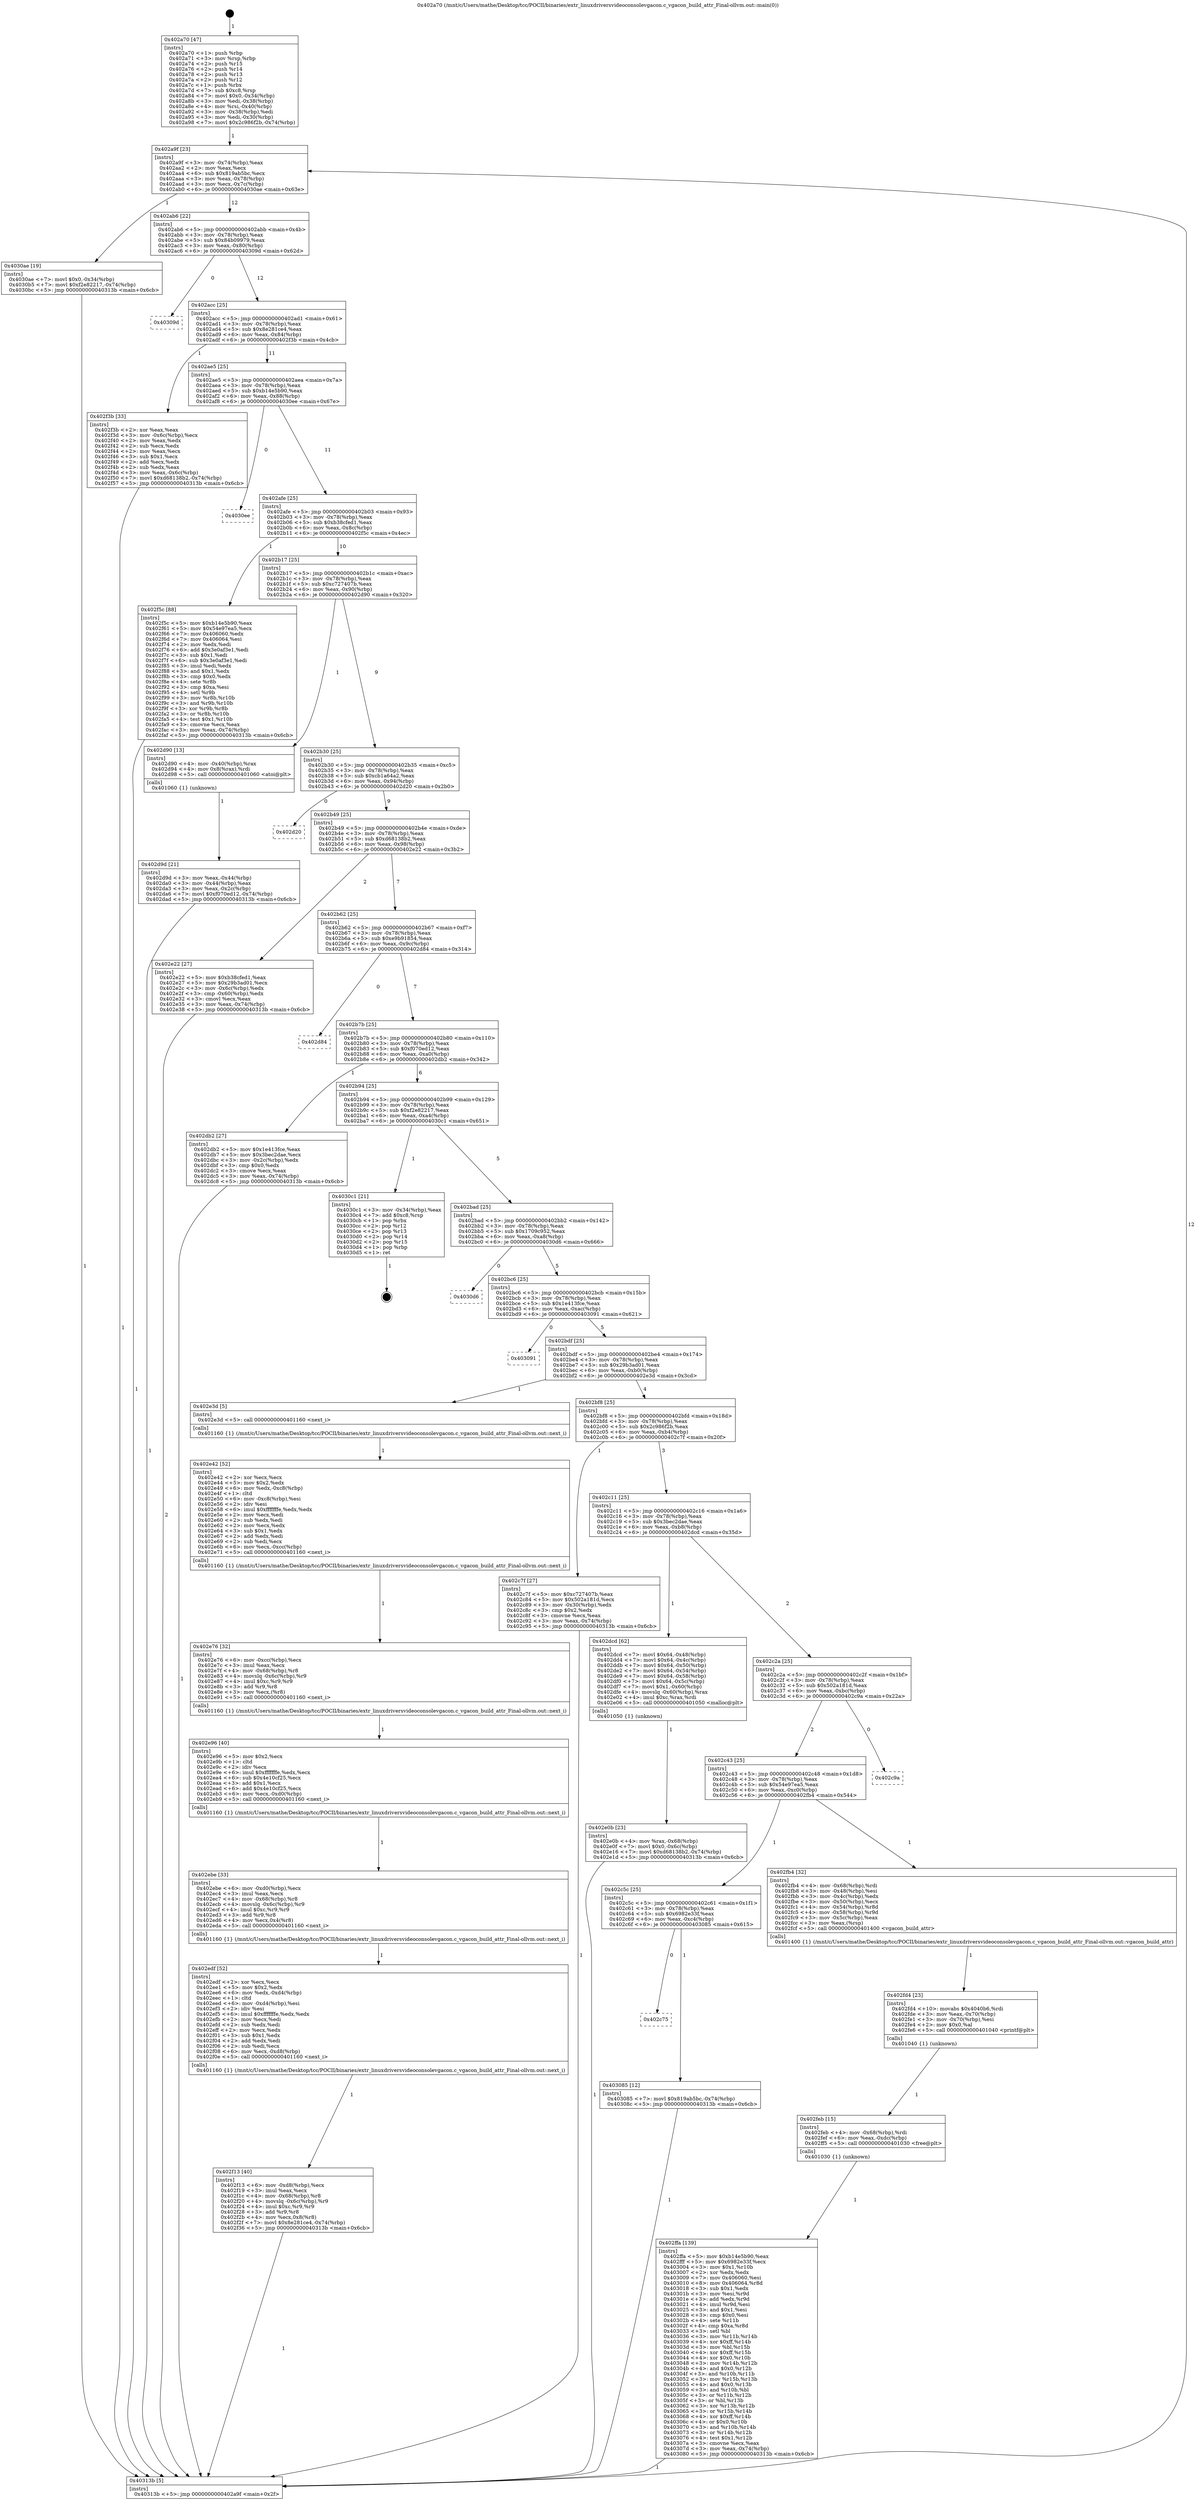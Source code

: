 digraph "0x402a70" {
  label = "0x402a70 (/mnt/c/Users/mathe/Desktop/tcc/POCII/binaries/extr_linuxdriversvideoconsolevgacon.c_vgacon_build_attr_Final-ollvm.out::main(0))"
  labelloc = "t"
  node[shape=record]

  Entry [label="",width=0.3,height=0.3,shape=circle,fillcolor=black,style=filled]
  "0x402a9f" [label="{
     0x402a9f [23]\l
     | [instrs]\l
     &nbsp;&nbsp;0x402a9f \<+3\>: mov -0x74(%rbp),%eax\l
     &nbsp;&nbsp;0x402aa2 \<+2\>: mov %eax,%ecx\l
     &nbsp;&nbsp;0x402aa4 \<+6\>: sub $0x819ab5bc,%ecx\l
     &nbsp;&nbsp;0x402aaa \<+3\>: mov %eax,-0x78(%rbp)\l
     &nbsp;&nbsp;0x402aad \<+3\>: mov %ecx,-0x7c(%rbp)\l
     &nbsp;&nbsp;0x402ab0 \<+6\>: je 00000000004030ae \<main+0x63e\>\l
  }"]
  "0x4030ae" [label="{
     0x4030ae [19]\l
     | [instrs]\l
     &nbsp;&nbsp;0x4030ae \<+7\>: movl $0x0,-0x34(%rbp)\l
     &nbsp;&nbsp;0x4030b5 \<+7\>: movl $0xf2e82217,-0x74(%rbp)\l
     &nbsp;&nbsp;0x4030bc \<+5\>: jmp 000000000040313b \<main+0x6cb\>\l
  }"]
  "0x402ab6" [label="{
     0x402ab6 [22]\l
     | [instrs]\l
     &nbsp;&nbsp;0x402ab6 \<+5\>: jmp 0000000000402abb \<main+0x4b\>\l
     &nbsp;&nbsp;0x402abb \<+3\>: mov -0x78(%rbp),%eax\l
     &nbsp;&nbsp;0x402abe \<+5\>: sub $0x84b09979,%eax\l
     &nbsp;&nbsp;0x402ac3 \<+3\>: mov %eax,-0x80(%rbp)\l
     &nbsp;&nbsp;0x402ac6 \<+6\>: je 000000000040309d \<main+0x62d\>\l
  }"]
  Exit [label="",width=0.3,height=0.3,shape=circle,fillcolor=black,style=filled,peripheries=2]
  "0x40309d" [label="{
     0x40309d\l
  }", style=dashed]
  "0x402acc" [label="{
     0x402acc [25]\l
     | [instrs]\l
     &nbsp;&nbsp;0x402acc \<+5\>: jmp 0000000000402ad1 \<main+0x61\>\l
     &nbsp;&nbsp;0x402ad1 \<+3\>: mov -0x78(%rbp),%eax\l
     &nbsp;&nbsp;0x402ad4 \<+5\>: sub $0x8e281ce4,%eax\l
     &nbsp;&nbsp;0x402ad9 \<+6\>: mov %eax,-0x84(%rbp)\l
     &nbsp;&nbsp;0x402adf \<+6\>: je 0000000000402f3b \<main+0x4cb\>\l
  }"]
  "0x402c75" [label="{
     0x402c75\l
  }", style=dashed]
  "0x402f3b" [label="{
     0x402f3b [33]\l
     | [instrs]\l
     &nbsp;&nbsp;0x402f3b \<+2\>: xor %eax,%eax\l
     &nbsp;&nbsp;0x402f3d \<+3\>: mov -0x6c(%rbp),%ecx\l
     &nbsp;&nbsp;0x402f40 \<+2\>: mov %eax,%edx\l
     &nbsp;&nbsp;0x402f42 \<+2\>: sub %ecx,%edx\l
     &nbsp;&nbsp;0x402f44 \<+2\>: mov %eax,%ecx\l
     &nbsp;&nbsp;0x402f46 \<+3\>: sub $0x1,%ecx\l
     &nbsp;&nbsp;0x402f49 \<+2\>: add %ecx,%edx\l
     &nbsp;&nbsp;0x402f4b \<+2\>: sub %edx,%eax\l
     &nbsp;&nbsp;0x402f4d \<+3\>: mov %eax,-0x6c(%rbp)\l
     &nbsp;&nbsp;0x402f50 \<+7\>: movl $0xd68138b2,-0x74(%rbp)\l
     &nbsp;&nbsp;0x402f57 \<+5\>: jmp 000000000040313b \<main+0x6cb\>\l
  }"]
  "0x402ae5" [label="{
     0x402ae5 [25]\l
     | [instrs]\l
     &nbsp;&nbsp;0x402ae5 \<+5\>: jmp 0000000000402aea \<main+0x7a\>\l
     &nbsp;&nbsp;0x402aea \<+3\>: mov -0x78(%rbp),%eax\l
     &nbsp;&nbsp;0x402aed \<+5\>: sub $0xb14e5b90,%eax\l
     &nbsp;&nbsp;0x402af2 \<+6\>: mov %eax,-0x88(%rbp)\l
     &nbsp;&nbsp;0x402af8 \<+6\>: je 00000000004030ee \<main+0x67e\>\l
  }"]
  "0x403085" [label="{
     0x403085 [12]\l
     | [instrs]\l
     &nbsp;&nbsp;0x403085 \<+7\>: movl $0x819ab5bc,-0x74(%rbp)\l
     &nbsp;&nbsp;0x40308c \<+5\>: jmp 000000000040313b \<main+0x6cb\>\l
  }"]
  "0x4030ee" [label="{
     0x4030ee\l
  }", style=dashed]
  "0x402afe" [label="{
     0x402afe [25]\l
     | [instrs]\l
     &nbsp;&nbsp;0x402afe \<+5\>: jmp 0000000000402b03 \<main+0x93\>\l
     &nbsp;&nbsp;0x402b03 \<+3\>: mov -0x78(%rbp),%eax\l
     &nbsp;&nbsp;0x402b06 \<+5\>: sub $0xb38cfed1,%eax\l
     &nbsp;&nbsp;0x402b0b \<+6\>: mov %eax,-0x8c(%rbp)\l
     &nbsp;&nbsp;0x402b11 \<+6\>: je 0000000000402f5c \<main+0x4ec\>\l
  }"]
  "0x402ffa" [label="{
     0x402ffa [139]\l
     | [instrs]\l
     &nbsp;&nbsp;0x402ffa \<+5\>: mov $0xb14e5b90,%eax\l
     &nbsp;&nbsp;0x402fff \<+5\>: mov $0x6982e33f,%ecx\l
     &nbsp;&nbsp;0x403004 \<+3\>: mov $0x1,%r10b\l
     &nbsp;&nbsp;0x403007 \<+2\>: xor %edx,%edx\l
     &nbsp;&nbsp;0x403009 \<+7\>: mov 0x406060,%esi\l
     &nbsp;&nbsp;0x403010 \<+8\>: mov 0x406064,%r8d\l
     &nbsp;&nbsp;0x403018 \<+3\>: sub $0x1,%edx\l
     &nbsp;&nbsp;0x40301b \<+3\>: mov %esi,%r9d\l
     &nbsp;&nbsp;0x40301e \<+3\>: add %edx,%r9d\l
     &nbsp;&nbsp;0x403021 \<+4\>: imul %r9d,%esi\l
     &nbsp;&nbsp;0x403025 \<+3\>: and $0x1,%esi\l
     &nbsp;&nbsp;0x403028 \<+3\>: cmp $0x0,%esi\l
     &nbsp;&nbsp;0x40302b \<+4\>: sete %r11b\l
     &nbsp;&nbsp;0x40302f \<+4\>: cmp $0xa,%r8d\l
     &nbsp;&nbsp;0x403033 \<+3\>: setl %bl\l
     &nbsp;&nbsp;0x403036 \<+3\>: mov %r11b,%r14b\l
     &nbsp;&nbsp;0x403039 \<+4\>: xor $0xff,%r14b\l
     &nbsp;&nbsp;0x40303d \<+3\>: mov %bl,%r15b\l
     &nbsp;&nbsp;0x403040 \<+4\>: xor $0xff,%r15b\l
     &nbsp;&nbsp;0x403044 \<+4\>: xor $0x0,%r10b\l
     &nbsp;&nbsp;0x403048 \<+3\>: mov %r14b,%r12b\l
     &nbsp;&nbsp;0x40304b \<+4\>: and $0x0,%r12b\l
     &nbsp;&nbsp;0x40304f \<+3\>: and %r10b,%r11b\l
     &nbsp;&nbsp;0x403052 \<+3\>: mov %r15b,%r13b\l
     &nbsp;&nbsp;0x403055 \<+4\>: and $0x0,%r13b\l
     &nbsp;&nbsp;0x403059 \<+3\>: and %r10b,%bl\l
     &nbsp;&nbsp;0x40305c \<+3\>: or %r11b,%r12b\l
     &nbsp;&nbsp;0x40305f \<+3\>: or %bl,%r13b\l
     &nbsp;&nbsp;0x403062 \<+3\>: xor %r13b,%r12b\l
     &nbsp;&nbsp;0x403065 \<+3\>: or %r15b,%r14b\l
     &nbsp;&nbsp;0x403068 \<+4\>: xor $0xff,%r14b\l
     &nbsp;&nbsp;0x40306c \<+4\>: or $0x0,%r10b\l
     &nbsp;&nbsp;0x403070 \<+3\>: and %r10b,%r14b\l
     &nbsp;&nbsp;0x403073 \<+3\>: or %r14b,%r12b\l
     &nbsp;&nbsp;0x403076 \<+4\>: test $0x1,%r12b\l
     &nbsp;&nbsp;0x40307a \<+3\>: cmovne %ecx,%eax\l
     &nbsp;&nbsp;0x40307d \<+3\>: mov %eax,-0x74(%rbp)\l
     &nbsp;&nbsp;0x403080 \<+5\>: jmp 000000000040313b \<main+0x6cb\>\l
  }"]
  "0x402f5c" [label="{
     0x402f5c [88]\l
     | [instrs]\l
     &nbsp;&nbsp;0x402f5c \<+5\>: mov $0xb14e5b90,%eax\l
     &nbsp;&nbsp;0x402f61 \<+5\>: mov $0x54e97ea5,%ecx\l
     &nbsp;&nbsp;0x402f66 \<+7\>: mov 0x406060,%edx\l
     &nbsp;&nbsp;0x402f6d \<+7\>: mov 0x406064,%esi\l
     &nbsp;&nbsp;0x402f74 \<+2\>: mov %edx,%edi\l
     &nbsp;&nbsp;0x402f76 \<+6\>: add $0x3e0af3e1,%edi\l
     &nbsp;&nbsp;0x402f7c \<+3\>: sub $0x1,%edi\l
     &nbsp;&nbsp;0x402f7f \<+6\>: sub $0x3e0af3e1,%edi\l
     &nbsp;&nbsp;0x402f85 \<+3\>: imul %edi,%edx\l
     &nbsp;&nbsp;0x402f88 \<+3\>: and $0x1,%edx\l
     &nbsp;&nbsp;0x402f8b \<+3\>: cmp $0x0,%edx\l
     &nbsp;&nbsp;0x402f8e \<+4\>: sete %r8b\l
     &nbsp;&nbsp;0x402f92 \<+3\>: cmp $0xa,%esi\l
     &nbsp;&nbsp;0x402f95 \<+4\>: setl %r9b\l
     &nbsp;&nbsp;0x402f99 \<+3\>: mov %r8b,%r10b\l
     &nbsp;&nbsp;0x402f9c \<+3\>: and %r9b,%r10b\l
     &nbsp;&nbsp;0x402f9f \<+3\>: xor %r9b,%r8b\l
     &nbsp;&nbsp;0x402fa2 \<+3\>: or %r8b,%r10b\l
     &nbsp;&nbsp;0x402fa5 \<+4\>: test $0x1,%r10b\l
     &nbsp;&nbsp;0x402fa9 \<+3\>: cmovne %ecx,%eax\l
     &nbsp;&nbsp;0x402fac \<+3\>: mov %eax,-0x74(%rbp)\l
     &nbsp;&nbsp;0x402faf \<+5\>: jmp 000000000040313b \<main+0x6cb\>\l
  }"]
  "0x402b17" [label="{
     0x402b17 [25]\l
     | [instrs]\l
     &nbsp;&nbsp;0x402b17 \<+5\>: jmp 0000000000402b1c \<main+0xac\>\l
     &nbsp;&nbsp;0x402b1c \<+3\>: mov -0x78(%rbp),%eax\l
     &nbsp;&nbsp;0x402b1f \<+5\>: sub $0xc727407b,%eax\l
     &nbsp;&nbsp;0x402b24 \<+6\>: mov %eax,-0x90(%rbp)\l
     &nbsp;&nbsp;0x402b2a \<+6\>: je 0000000000402d90 \<main+0x320\>\l
  }"]
  "0x402feb" [label="{
     0x402feb [15]\l
     | [instrs]\l
     &nbsp;&nbsp;0x402feb \<+4\>: mov -0x68(%rbp),%rdi\l
     &nbsp;&nbsp;0x402fef \<+6\>: mov %eax,-0xdc(%rbp)\l
     &nbsp;&nbsp;0x402ff5 \<+5\>: call 0000000000401030 \<free@plt\>\l
     | [calls]\l
     &nbsp;&nbsp;0x401030 \{1\} (unknown)\l
  }"]
  "0x402d90" [label="{
     0x402d90 [13]\l
     | [instrs]\l
     &nbsp;&nbsp;0x402d90 \<+4\>: mov -0x40(%rbp),%rax\l
     &nbsp;&nbsp;0x402d94 \<+4\>: mov 0x8(%rax),%rdi\l
     &nbsp;&nbsp;0x402d98 \<+5\>: call 0000000000401060 \<atoi@plt\>\l
     | [calls]\l
     &nbsp;&nbsp;0x401060 \{1\} (unknown)\l
  }"]
  "0x402b30" [label="{
     0x402b30 [25]\l
     | [instrs]\l
     &nbsp;&nbsp;0x402b30 \<+5\>: jmp 0000000000402b35 \<main+0xc5\>\l
     &nbsp;&nbsp;0x402b35 \<+3\>: mov -0x78(%rbp),%eax\l
     &nbsp;&nbsp;0x402b38 \<+5\>: sub $0xcb1a64a2,%eax\l
     &nbsp;&nbsp;0x402b3d \<+6\>: mov %eax,-0x94(%rbp)\l
     &nbsp;&nbsp;0x402b43 \<+6\>: je 0000000000402d20 \<main+0x2b0\>\l
  }"]
  "0x402fd4" [label="{
     0x402fd4 [23]\l
     | [instrs]\l
     &nbsp;&nbsp;0x402fd4 \<+10\>: movabs $0x4040b6,%rdi\l
     &nbsp;&nbsp;0x402fde \<+3\>: mov %eax,-0x70(%rbp)\l
     &nbsp;&nbsp;0x402fe1 \<+3\>: mov -0x70(%rbp),%esi\l
     &nbsp;&nbsp;0x402fe4 \<+2\>: mov $0x0,%al\l
     &nbsp;&nbsp;0x402fe6 \<+5\>: call 0000000000401040 \<printf@plt\>\l
     | [calls]\l
     &nbsp;&nbsp;0x401040 \{1\} (unknown)\l
  }"]
  "0x402d20" [label="{
     0x402d20\l
  }", style=dashed]
  "0x402b49" [label="{
     0x402b49 [25]\l
     | [instrs]\l
     &nbsp;&nbsp;0x402b49 \<+5\>: jmp 0000000000402b4e \<main+0xde\>\l
     &nbsp;&nbsp;0x402b4e \<+3\>: mov -0x78(%rbp),%eax\l
     &nbsp;&nbsp;0x402b51 \<+5\>: sub $0xd68138b2,%eax\l
     &nbsp;&nbsp;0x402b56 \<+6\>: mov %eax,-0x98(%rbp)\l
     &nbsp;&nbsp;0x402b5c \<+6\>: je 0000000000402e22 \<main+0x3b2\>\l
  }"]
  "0x402c5c" [label="{
     0x402c5c [25]\l
     | [instrs]\l
     &nbsp;&nbsp;0x402c5c \<+5\>: jmp 0000000000402c61 \<main+0x1f1\>\l
     &nbsp;&nbsp;0x402c61 \<+3\>: mov -0x78(%rbp),%eax\l
     &nbsp;&nbsp;0x402c64 \<+5\>: sub $0x6982e33f,%eax\l
     &nbsp;&nbsp;0x402c69 \<+6\>: mov %eax,-0xc4(%rbp)\l
     &nbsp;&nbsp;0x402c6f \<+6\>: je 0000000000403085 \<main+0x615\>\l
  }"]
  "0x402e22" [label="{
     0x402e22 [27]\l
     | [instrs]\l
     &nbsp;&nbsp;0x402e22 \<+5\>: mov $0xb38cfed1,%eax\l
     &nbsp;&nbsp;0x402e27 \<+5\>: mov $0x29b3ad01,%ecx\l
     &nbsp;&nbsp;0x402e2c \<+3\>: mov -0x6c(%rbp),%edx\l
     &nbsp;&nbsp;0x402e2f \<+3\>: cmp -0x60(%rbp),%edx\l
     &nbsp;&nbsp;0x402e32 \<+3\>: cmovl %ecx,%eax\l
     &nbsp;&nbsp;0x402e35 \<+3\>: mov %eax,-0x74(%rbp)\l
     &nbsp;&nbsp;0x402e38 \<+5\>: jmp 000000000040313b \<main+0x6cb\>\l
  }"]
  "0x402b62" [label="{
     0x402b62 [25]\l
     | [instrs]\l
     &nbsp;&nbsp;0x402b62 \<+5\>: jmp 0000000000402b67 \<main+0xf7\>\l
     &nbsp;&nbsp;0x402b67 \<+3\>: mov -0x78(%rbp),%eax\l
     &nbsp;&nbsp;0x402b6a \<+5\>: sub $0xe9b91854,%eax\l
     &nbsp;&nbsp;0x402b6f \<+6\>: mov %eax,-0x9c(%rbp)\l
     &nbsp;&nbsp;0x402b75 \<+6\>: je 0000000000402d84 \<main+0x314\>\l
  }"]
  "0x402fb4" [label="{
     0x402fb4 [32]\l
     | [instrs]\l
     &nbsp;&nbsp;0x402fb4 \<+4\>: mov -0x68(%rbp),%rdi\l
     &nbsp;&nbsp;0x402fb8 \<+3\>: mov -0x48(%rbp),%esi\l
     &nbsp;&nbsp;0x402fbb \<+3\>: mov -0x4c(%rbp),%edx\l
     &nbsp;&nbsp;0x402fbe \<+3\>: mov -0x50(%rbp),%ecx\l
     &nbsp;&nbsp;0x402fc1 \<+4\>: mov -0x54(%rbp),%r8d\l
     &nbsp;&nbsp;0x402fc5 \<+4\>: mov -0x58(%rbp),%r9d\l
     &nbsp;&nbsp;0x402fc9 \<+3\>: mov -0x5c(%rbp),%eax\l
     &nbsp;&nbsp;0x402fcc \<+3\>: mov %eax,(%rsp)\l
     &nbsp;&nbsp;0x402fcf \<+5\>: call 0000000000401400 \<vgacon_build_attr\>\l
     | [calls]\l
     &nbsp;&nbsp;0x401400 \{1\} (/mnt/c/Users/mathe/Desktop/tcc/POCII/binaries/extr_linuxdriversvideoconsolevgacon.c_vgacon_build_attr_Final-ollvm.out::vgacon_build_attr)\l
  }"]
  "0x402d84" [label="{
     0x402d84\l
  }", style=dashed]
  "0x402b7b" [label="{
     0x402b7b [25]\l
     | [instrs]\l
     &nbsp;&nbsp;0x402b7b \<+5\>: jmp 0000000000402b80 \<main+0x110\>\l
     &nbsp;&nbsp;0x402b80 \<+3\>: mov -0x78(%rbp),%eax\l
     &nbsp;&nbsp;0x402b83 \<+5\>: sub $0xf070ed12,%eax\l
     &nbsp;&nbsp;0x402b88 \<+6\>: mov %eax,-0xa0(%rbp)\l
     &nbsp;&nbsp;0x402b8e \<+6\>: je 0000000000402db2 \<main+0x342\>\l
  }"]
  "0x402c43" [label="{
     0x402c43 [25]\l
     | [instrs]\l
     &nbsp;&nbsp;0x402c43 \<+5\>: jmp 0000000000402c48 \<main+0x1d8\>\l
     &nbsp;&nbsp;0x402c48 \<+3\>: mov -0x78(%rbp),%eax\l
     &nbsp;&nbsp;0x402c4b \<+5\>: sub $0x54e97ea5,%eax\l
     &nbsp;&nbsp;0x402c50 \<+6\>: mov %eax,-0xc0(%rbp)\l
     &nbsp;&nbsp;0x402c56 \<+6\>: je 0000000000402fb4 \<main+0x544\>\l
  }"]
  "0x402db2" [label="{
     0x402db2 [27]\l
     | [instrs]\l
     &nbsp;&nbsp;0x402db2 \<+5\>: mov $0x1e413fce,%eax\l
     &nbsp;&nbsp;0x402db7 \<+5\>: mov $0x3bec2dae,%ecx\l
     &nbsp;&nbsp;0x402dbc \<+3\>: mov -0x2c(%rbp),%edx\l
     &nbsp;&nbsp;0x402dbf \<+3\>: cmp $0x0,%edx\l
     &nbsp;&nbsp;0x402dc2 \<+3\>: cmove %ecx,%eax\l
     &nbsp;&nbsp;0x402dc5 \<+3\>: mov %eax,-0x74(%rbp)\l
     &nbsp;&nbsp;0x402dc8 \<+5\>: jmp 000000000040313b \<main+0x6cb\>\l
  }"]
  "0x402b94" [label="{
     0x402b94 [25]\l
     | [instrs]\l
     &nbsp;&nbsp;0x402b94 \<+5\>: jmp 0000000000402b99 \<main+0x129\>\l
     &nbsp;&nbsp;0x402b99 \<+3\>: mov -0x78(%rbp),%eax\l
     &nbsp;&nbsp;0x402b9c \<+5\>: sub $0xf2e82217,%eax\l
     &nbsp;&nbsp;0x402ba1 \<+6\>: mov %eax,-0xa4(%rbp)\l
     &nbsp;&nbsp;0x402ba7 \<+6\>: je 00000000004030c1 \<main+0x651\>\l
  }"]
  "0x402c9a" [label="{
     0x402c9a\l
  }", style=dashed]
  "0x4030c1" [label="{
     0x4030c1 [21]\l
     | [instrs]\l
     &nbsp;&nbsp;0x4030c1 \<+3\>: mov -0x34(%rbp),%eax\l
     &nbsp;&nbsp;0x4030c4 \<+7\>: add $0xc8,%rsp\l
     &nbsp;&nbsp;0x4030cb \<+1\>: pop %rbx\l
     &nbsp;&nbsp;0x4030cc \<+2\>: pop %r12\l
     &nbsp;&nbsp;0x4030ce \<+2\>: pop %r13\l
     &nbsp;&nbsp;0x4030d0 \<+2\>: pop %r14\l
     &nbsp;&nbsp;0x4030d2 \<+2\>: pop %r15\l
     &nbsp;&nbsp;0x4030d4 \<+1\>: pop %rbp\l
     &nbsp;&nbsp;0x4030d5 \<+1\>: ret\l
  }"]
  "0x402bad" [label="{
     0x402bad [25]\l
     | [instrs]\l
     &nbsp;&nbsp;0x402bad \<+5\>: jmp 0000000000402bb2 \<main+0x142\>\l
     &nbsp;&nbsp;0x402bb2 \<+3\>: mov -0x78(%rbp),%eax\l
     &nbsp;&nbsp;0x402bb5 \<+5\>: sub $0x1709c952,%eax\l
     &nbsp;&nbsp;0x402bba \<+6\>: mov %eax,-0xa8(%rbp)\l
     &nbsp;&nbsp;0x402bc0 \<+6\>: je 00000000004030d6 \<main+0x666\>\l
  }"]
  "0x402f13" [label="{
     0x402f13 [40]\l
     | [instrs]\l
     &nbsp;&nbsp;0x402f13 \<+6\>: mov -0xd8(%rbp),%ecx\l
     &nbsp;&nbsp;0x402f19 \<+3\>: imul %eax,%ecx\l
     &nbsp;&nbsp;0x402f1c \<+4\>: mov -0x68(%rbp),%r8\l
     &nbsp;&nbsp;0x402f20 \<+4\>: movslq -0x6c(%rbp),%r9\l
     &nbsp;&nbsp;0x402f24 \<+4\>: imul $0xc,%r9,%r9\l
     &nbsp;&nbsp;0x402f28 \<+3\>: add %r9,%r8\l
     &nbsp;&nbsp;0x402f2b \<+4\>: mov %ecx,0x8(%r8)\l
     &nbsp;&nbsp;0x402f2f \<+7\>: movl $0x8e281ce4,-0x74(%rbp)\l
     &nbsp;&nbsp;0x402f36 \<+5\>: jmp 000000000040313b \<main+0x6cb\>\l
  }"]
  "0x4030d6" [label="{
     0x4030d6\l
  }", style=dashed]
  "0x402bc6" [label="{
     0x402bc6 [25]\l
     | [instrs]\l
     &nbsp;&nbsp;0x402bc6 \<+5\>: jmp 0000000000402bcb \<main+0x15b\>\l
     &nbsp;&nbsp;0x402bcb \<+3\>: mov -0x78(%rbp),%eax\l
     &nbsp;&nbsp;0x402bce \<+5\>: sub $0x1e413fce,%eax\l
     &nbsp;&nbsp;0x402bd3 \<+6\>: mov %eax,-0xac(%rbp)\l
     &nbsp;&nbsp;0x402bd9 \<+6\>: je 0000000000403091 \<main+0x621\>\l
  }"]
  "0x402edf" [label="{
     0x402edf [52]\l
     | [instrs]\l
     &nbsp;&nbsp;0x402edf \<+2\>: xor %ecx,%ecx\l
     &nbsp;&nbsp;0x402ee1 \<+5\>: mov $0x2,%edx\l
     &nbsp;&nbsp;0x402ee6 \<+6\>: mov %edx,-0xd4(%rbp)\l
     &nbsp;&nbsp;0x402eec \<+1\>: cltd\l
     &nbsp;&nbsp;0x402eed \<+6\>: mov -0xd4(%rbp),%esi\l
     &nbsp;&nbsp;0x402ef3 \<+2\>: idiv %esi\l
     &nbsp;&nbsp;0x402ef5 \<+6\>: imul $0xfffffffe,%edx,%edx\l
     &nbsp;&nbsp;0x402efb \<+2\>: mov %ecx,%edi\l
     &nbsp;&nbsp;0x402efd \<+2\>: sub %edx,%edi\l
     &nbsp;&nbsp;0x402eff \<+2\>: mov %ecx,%edx\l
     &nbsp;&nbsp;0x402f01 \<+3\>: sub $0x1,%edx\l
     &nbsp;&nbsp;0x402f04 \<+2\>: add %edx,%edi\l
     &nbsp;&nbsp;0x402f06 \<+2\>: sub %edi,%ecx\l
     &nbsp;&nbsp;0x402f08 \<+6\>: mov %ecx,-0xd8(%rbp)\l
     &nbsp;&nbsp;0x402f0e \<+5\>: call 0000000000401160 \<next_i\>\l
     | [calls]\l
     &nbsp;&nbsp;0x401160 \{1\} (/mnt/c/Users/mathe/Desktop/tcc/POCII/binaries/extr_linuxdriversvideoconsolevgacon.c_vgacon_build_attr_Final-ollvm.out::next_i)\l
  }"]
  "0x403091" [label="{
     0x403091\l
  }", style=dashed]
  "0x402bdf" [label="{
     0x402bdf [25]\l
     | [instrs]\l
     &nbsp;&nbsp;0x402bdf \<+5\>: jmp 0000000000402be4 \<main+0x174\>\l
     &nbsp;&nbsp;0x402be4 \<+3\>: mov -0x78(%rbp),%eax\l
     &nbsp;&nbsp;0x402be7 \<+5\>: sub $0x29b3ad01,%eax\l
     &nbsp;&nbsp;0x402bec \<+6\>: mov %eax,-0xb0(%rbp)\l
     &nbsp;&nbsp;0x402bf2 \<+6\>: je 0000000000402e3d \<main+0x3cd\>\l
  }"]
  "0x402ebe" [label="{
     0x402ebe [33]\l
     | [instrs]\l
     &nbsp;&nbsp;0x402ebe \<+6\>: mov -0xd0(%rbp),%ecx\l
     &nbsp;&nbsp;0x402ec4 \<+3\>: imul %eax,%ecx\l
     &nbsp;&nbsp;0x402ec7 \<+4\>: mov -0x68(%rbp),%r8\l
     &nbsp;&nbsp;0x402ecb \<+4\>: movslq -0x6c(%rbp),%r9\l
     &nbsp;&nbsp;0x402ecf \<+4\>: imul $0xc,%r9,%r9\l
     &nbsp;&nbsp;0x402ed3 \<+3\>: add %r9,%r8\l
     &nbsp;&nbsp;0x402ed6 \<+4\>: mov %ecx,0x4(%r8)\l
     &nbsp;&nbsp;0x402eda \<+5\>: call 0000000000401160 \<next_i\>\l
     | [calls]\l
     &nbsp;&nbsp;0x401160 \{1\} (/mnt/c/Users/mathe/Desktop/tcc/POCII/binaries/extr_linuxdriversvideoconsolevgacon.c_vgacon_build_attr_Final-ollvm.out::next_i)\l
  }"]
  "0x402e3d" [label="{
     0x402e3d [5]\l
     | [instrs]\l
     &nbsp;&nbsp;0x402e3d \<+5\>: call 0000000000401160 \<next_i\>\l
     | [calls]\l
     &nbsp;&nbsp;0x401160 \{1\} (/mnt/c/Users/mathe/Desktop/tcc/POCII/binaries/extr_linuxdriversvideoconsolevgacon.c_vgacon_build_attr_Final-ollvm.out::next_i)\l
  }"]
  "0x402bf8" [label="{
     0x402bf8 [25]\l
     | [instrs]\l
     &nbsp;&nbsp;0x402bf8 \<+5\>: jmp 0000000000402bfd \<main+0x18d\>\l
     &nbsp;&nbsp;0x402bfd \<+3\>: mov -0x78(%rbp),%eax\l
     &nbsp;&nbsp;0x402c00 \<+5\>: sub $0x2c986f2b,%eax\l
     &nbsp;&nbsp;0x402c05 \<+6\>: mov %eax,-0xb4(%rbp)\l
     &nbsp;&nbsp;0x402c0b \<+6\>: je 0000000000402c7f \<main+0x20f\>\l
  }"]
  "0x402e96" [label="{
     0x402e96 [40]\l
     | [instrs]\l
     &nbsp;&nbsp;0x402e96 \<+5\>: mov $0x2,%ecx\l
     &nbsp;&nbsp;0x402e9b \<+1\>: cltd\l
     &nbsp;&nbsp;0x402e9c \<+2\>: idiv %ecx\l
     &nbsp;&nbsp;0x402e9e \<+6\>: imul $0xfffffffe,%edx,%ecx\l
     &nbsp;&nbsp;0x402ea4 \<+6\>: sub $0x4e10cf25,%ecx\l
     &nbsp;&nbsp;0x402eaa \<+3\>: add $0x1,%ecx\l
     &nbsp;&nbsp;0x402ead \<+6\>: add $0x4e10cf25,%ecx\l
     &nbsp;&nbsp;0x402eb3 \<+6\>: mov %ecx,-0xd0(%rbp)\l
     &nbsp;&nbsp;0x402eb9 \<+5\>: call 0000000000401160 \<next_i\>\l
     | [calls]\l
     &nbsp;&nbsp;0x401160 \{1\} (/mnt/c/Users/mathe/Desktop/tcc/POCII/binaries/extr_linuxdriversvideoconsolevgacon.c_vgacon_build_attr_Final-ollvm.out::next_i)\l
  }"]
  "0x402c7f" [label="{
     0x402c7f [27]\l
     | [instrs]\l
     &nbsp;&nbsp;0x402c7f \<+5\>: mov $0xc727407b,%eax\l
     &nbsp;&nbsp;0x402c84 \<+5\>: mov $0x502a181d,%ecx\l
     &nbsp;&nbsp;0x402c89 \<+3\>: mov -0x30(%rbp),%edx\l
     &nbsp;&nbsp;0x402c8c \<+3\>: cmp $0x2,%edx\l
     &nbsp;&nbsp;0x402c8f \<+3\>: cmovne %ecx,%eax\l
     &nbsp;&nbsp;0x402c92 \<+3\>: mov %eax,-0x74(%rbp)\l
     &nbsp;&nbsp;0x402c95 \<+5\>: jmp 000000000040313b \<main+0x6cb\>\l
  }"]
  "0x402c11" [label="{
     0x402c11 [25]\l
     | [instrs]\l
     &nbsp;&nbsp;0x402c11 \<+5\>: jmp 0000000000402c16 \<main+0x1a6\>\l
     &nbsp;&nbsp;0x402c16 \<+3\>: mov -0x78(%rbp),%eax\l
     &nbsp;&nbsp;0x402c19 \<+5\>: sub $0x3bec2dae,%eax\l
     &nbsp;&nbsp;0x402c1e \<+6\>: mov %eax,-0xb8(%rbp)\l
     &nbsp;&nbsp;0x402c24 \<+6\>: je 0000000000402dcd \<main+0x35d\>\l
  }"]
  "0x40313b" [label="{
     0x40313b [5]\l
     | [instrs]\l
     &nbsp;&nbsp;0x40313b \<+5\>: jmp 0000000000402a9f \<main+0x2f\>\l
  }"]
  "0x402a70" [label="{
     0x402a70 [47]\l
     | [instrs]\l
     &nbsp;&nbsp;0x402a70 \<+1\>: push %rbp\l
     &nbsp;&nbsp;0x402a71 \<+3\>: mov %rsp,%rbp\l
     &nbsp;&nbsp;0x402a74 \<+2\>: push %r15\l
     &nbsp;&nbsp;0x402a76 \<+2\>: push %r14\l
     &nbsp;&nbsp;0x402a78 \<+2\>: push %r13\l
     &nbsp;&nbsp;0x402a7a \<+2\>: push %r12\l
     &nbsp;&nbsp;0x402a7c \<+1\>: push %rbx\l
     &nbsp;&nbsp;0x402a7d \<+7\>: sub $0xc8,%rsp\l
     &nbsp;&nbsp;0x402a84 \<+7\>: movl $0x0,-0x34(%rbp)\l
     &nbsp;&nbsp;0x402a8b \<+3\>: mov %edi,-0x38(%rbp)\l
     &nbsp;&nbsp;0x402a8e \<+4\>: mov %rsi,-0x40(%rbp)\l
     &nbsp;&nbsp;0x402a92 \<+3\>: mov -0x38(%rbp),%edi\l
     &nbsp;&nbsp;0x402a95 \<+3\>: mov %edi,-0x30(%rbp)\l
     &nbsp;&nbsp;0x402a98 \<+7\>: movl $0x2c986f2b,-0x74(%rbp)\l
  }"]
  "0x402d9d" [label="{
     0x402d9d [21]\l
     | [instrs]\l
     &nbsp;&nbsp;0x402d9d \<+3\>: mov %eax,-0x44(%rbp)\l
     &nbsp;&nbsp;0x402da0 \<+3\>: mov -0x44(%rbp),%eax\l
     &nbsp;&nbsp;0x402da3 \<+3\>: mov %eax,-0x2c(%rbp)\l
     &nbsp;&nbsp;0x402da6 \<+7\>: movl $0xf070ed12,-0x74(%rbp)\l
     &nbsp;&nbsp;0x402dad \<+5\>: jmp 000000000040313b \<main+0x6cb\>\l
  }"]
  "0x402e76" [label="{
     0x402e76 [32]\l
     | [instrs]\l
     &nbsp;&nbsp;0x402e76 \<+6\>: mov -0xcc(%rbp),%ecx\l
     &nbsp;&nbsp;0x402e7c \<+3\>: imul %eax,%ecx\l
     &nbsp;&nbsp;0x402e7f \<+4\>: mov -0x68(%rbp),%r8\l
     &nbsp;&nbsp;0x402e83 \<+4\>: movslq -0x6c(%rbp),%r9\l
     &nbsp;&nbsp;0x402e87 \<+4\>: imul $0xc,%r9,%r9\l
     &nbsp;&nbsp;0x402e8b \<+3\>: add %r9,%r8\l
     &nbsp;&nbsp;0x402e8e \<+3\>: mov %ecx,(%r8)\l
     &nbsp;&nbsp;0x402e91 \<+5\>: call 0000000000401160 \<next_i\>\l
     | [calls]\l
     &nbsp;&nbsp;0x401160 \{1\} (/mnt/c/Users/mathe/Desktop/tcc/POCII/binaries/extr_linuxdriversvideoconsolevgacon.c_vgacon_build_attr_Final-ollvm.out::next_i)\l
  }"]
  "0x402dcd" [label="{
     0x402dcd [62]\l
     | [instrs]\l
     &nbsp;&nbsp;0x402dcd \<+7\>: movl $0x64,-0x48(%rbp)\l
     &nbsp;&nbsp;0x402dd4 \<+7\>: movl $0x64,-0x4c(%rbp)\l
     &nbsp;&nbsp;0x402ddb \<+7\>: movl $0x64,-0x50(%rbp)\l
     &nbsp;&nbsp;0x402de2 \<+7\>: movl $0x64,-0x54(%rbp)\l
     &nbsp;&nbsp;0x402de9 \<+7\>: movl $0x64,-0x58(%rbp)\l
     &nbsp;&nbsp;0x402df0 \<+7\>: movl $0x64,-0x5c(%rbp)\l
     &nbsp;&nbsp;0x402df7 \<+7\>: movl $0x1,-0x60(%rbp)\l
     &nbsp;&nbsp;0x402dfe \<+4\>: movslq -0x60(%rbp),%rax\l
     &nbsp;&nbsp;0x402e02 \<+4\>: imul $0xc,%rax,%rdi\l
     &nbsp;&nbsp;0x402e06 \<+5\>: call 0000000000401050 \<malloc@plt\>\l
     | [calls]\l
     &nbsp;&nbsp;0x401050 \{1\} (unknown)\l
  }"]
  "0x402c2a" [label="{
     0x402c2a [25]\l
     | [instrs]\l
     &nbsp;&nbsp;0x402c2a \<+5\>: jmp 0000000000402c2f \<main+0x1bf\>\l
     &nbsp;&nbsp;0x402c2f \<+3\>: mov -0x78(%rbp),%eax\l
     &nbsp;&nbsp;0x402c32 \<+5\>: sub $0x502a181d,%eax\l
     &nbsp;&nbsp;0x402c37 \<+6\>: mov %eax,-0xbc(%rbp)\l
     &nbsp;&nbsp;0x402c3d \<+6\>: je 0000000000402c9a \<main+0x22a\>\l
  }"]
  "0x402e0b" [label="{
     0x402e0b [23]\l
     | [instrs]\l
     &nbsp;&nbsp;0x402e0b \<+4\>: mov %rax,-0x68(%rbp)\l
     &nbsp;&nbsp;0x402e0f \<+7\>: movl $0x0,-0x6c(%rbp)\l
     &nbsp;&nbsp;0x402e16 \<+7\>: movl $0xd68138b2,-0x74(%rbp)\l
     &nbsp;&nbsp;0x402e1d \<+5\>: jmp 000000000040313b \<main+0x6cb\>\l
  }"]
  "0x402e42" [label="{
     0x402e42 [52]\l
     | [instrs]\l
     &nbsp;&nbsp;0x402e42 \<+2\>: xor %ecx,%ecx\l
     &nbsp;&nbsp;0x402e44 \<+5\>: mov $0x2,%edx\l
     &nbsp;&nbsp;0x402e49 \<+6\>: mov %edx,-0xc8(%rbp)\l
     &nbsp;&nbsp;0x402e4f \<+1\>: cltd\l
     &nbsp;&nbsp;0x402e50 \<+6\>: mov -0xc8(%rbp),%esi\l
     &nbsp;&nbsp;0x402e56 \<+2\>: idiv %esi\l
     &nbsp;&nbsp;0x402e58 \<+6\>: imul $0xfffffffe,%edx,%edx\l
     &nbsp;&nbsp;0x402e5e \<+2\>: mov %ecx,%edi\l
     &nbsp;&nbsp;0x402e60 \<+2\>: sub %edx,%edi\l
     &nbsp;&nbsp;0x402e62 \<+2\>: mov %ecx,%edx\l
     &nbsp;&nbsp;0x402e64 \<+3\>: sub $0x1,%edx\l
     &nbsp;&nbsp;0x402e67 \<+2\>: add %edx,%edi\l
     &nbsp;&nbsp;0x402e69 \<+2\>: sub %edi,%ecx\l
     &nbsp;&nbsp;0x402e6b \<+6\>: mov %ecx,-0xcc(%rbp)\l
     &nbsp;&nbsp;0x402e71 \<+5\>: call 0000000000401160 \<next_i\>\l
     | [calls]\l
     &nbsp;&nbsp;0x401160 \{1\} (/mnt/c/Users/mathe/Desktop/tcc/POCII/binaries/extr_linuxdriversvideoconsolevgacon.c_vgacon_build_attr_Final-ollvm.out::next_i)\l
  }"]
  Entry -> "0x402a70" [label=" 1"]
  "0x402a9f" -> "0x4030ae" [label=" 1"]
  "0x402a9f" -> "0x402ab6" [label=" 12"]
  "0x4030c1" -> Exit [label=" 1"]
  "0x402ab6" -> "0x40309d" [label=" 0"]
  "0x402ab6" -> "0x402acc" [label=" 12"]
  "0x4030ae" -> "0x40313b" [label=" 1"]
  "0x402acc" -> "0x402f3b" [label=" 1"]
  "0x402acc" -> "0x402ae5" [label=" 11"]
  "0x403085" -> "0x40313b" [label=" 1"]
  "0x402ae5" -> "0x4030ee" [label=" 0"]
  "0x402ae5" -> "0x402afe" [label=" 11"]
  "0x402c5c" -> "0x402c75" [label=" 0"]
  "0x402afe" -> "0x402f5c" [label=" 1"]
  "0x402afe" -> "0x402b17" [label=" 10"]
  "0x402c5c" -> "0x403085" [label=" 1"]
  "0x402b17" -> "0x402d90" [label=" 1"]
  "0x402b17" -> "0x402b30" [label=" 9"]
  "0x402ffa" -> "0x40313b" [label=" 1"]
  "0x402b30" -> "0x402d20" [label=" 0"]
  "0x402b30" -> "0x402b49" [label=" 9"]
  "0x402feb" -> "0x402ffa" [label=" 1"]
  "0x402b49" -> "0x402e22" [label=" 2"]
  "0x402b49" -> "0x402b62" [label=" 7"]
  "0x402fd4" -> "0x402feb" [label=" 1"]
  "0x402b62" -> "0x402d84" [label=" 0"]
  "0x402b62" -> "0x402b7b" [label=" 7"]
  "0x402fb4" -> "0x402fd4" [label=" 1"]
  "0x402b7b" -> "0x402db2" [label=" 1"]
  "0x402b7b" -> "0x402b94" [label=" 6"]
  "0x402c43" -> "0x402fb4" [label=" 1"]
  "0x402b94" -> "0x4030c1" [label=" 1"]
  "0x402b94" -> "0x402bad" [label=" 5"]
  "0x402c43" -> "0x402c5c" [label=" 1"]
  "0x402bad" -> "0x4030d6" [label=" 0"]
  "0x402bad" -> "0x402bc6" [label=" 5"]
  "0x402c2a" -> "0x402c9a" [label=" 0"]
  "0x402bc6" -> "0x403091" [label=" 0"]
  "0x402bc6" -> "0x402bdf" [label=" 5"]
  "0x402c2a" -> "0x402c43" [label=" 2"]
  "0x402bdf" -> "0x402e3d" [label=" 1"]
  "0x402bdf" -> "0x402bf8" [label=" 4"]
  "0x402f5c" -> "0x40313b" [label=" 1"]
  "0x402bf8" -> "0x402c7f" [label=" 1"]
  "0x402bf8" -> "0x402c11" [label=" 3"]
  "0x402c7f" -> "0x40313b" [label=" 1"]
  "0x402a70" -> "0x402a9f" [label=" 1"]
  "0x40313b" -> "0x402a9f" [label=" 12"]
  "0x402d90" -> "0x402d9d" [label=" 1"]
  "0x402d9d" -> "0x40313b" [label=" 1"]
  "0x402db2" -> "0x40313b" [label=" 1"]
  "0x402f3b" -> "0x40313b" [label=" 1"]
  "0x402c11" -> "0x402dcd" [label=" 1"]
  "0x402c11" -> "0x402c2a" [label=" 2"]
  "0x402dcd" -> "0x402e0b" [label=" 1"]
  "0x402e0b" -> "0x40313b" [label=" 1"]
  "0x402e22" -> "0x40313b" [label=" 2"]
  "0x402e3d" -> "0x402e42" [label=" 1"]
  "0x402e42" -> "0x402e76" [label=" 1"]
  "0x402e76" -> "0x402e96" [label=" 1"]
  "0x402e96" -> "0x402ebe" [label=" 1"]
  "0x402ebe" -> "0x402edf" [label=" 1"]
  "0x402edf" -> "0x402f13" [label=" 1"]
  "0x402f13" -> "0x40313b" [label=" 1"]
}
